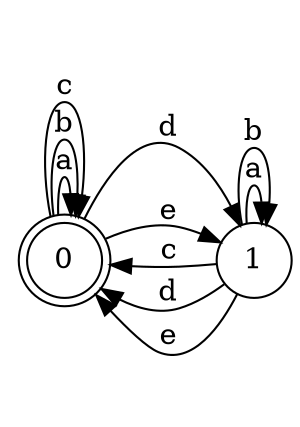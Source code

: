digraph n2_3 {
__start0 [label="" shape="none"];

rankdir=LR;
size="8,5";

s0 [style="rounded,filled", color="black", fillcolor="white" shape="doublecircle", label="0"];
s1 [style="filled", color="black", fillcolor="white" shape="circle", label="1"];
s0 -> s0 [label="a"];
s0 -> s0 [label="b"];
s0 -> s0 [label="c"];
s0 -> s1 [label="d"];
s0 -> s1 [label="e"];
s1 -> s1 [label="a"];
s1 -> s1 [label="b"];
s1 -> s0 [label="c"];
s1 -> s0 [label="d"];
s1 -> s0 [label="e"];

}
